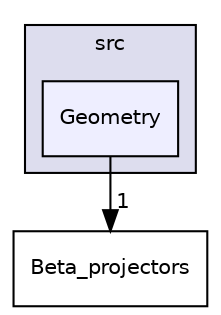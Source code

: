 digraph "Geometry" {
  compound=true
  node [ fontsize="10", fontname="Helvetica"];
  edge [ labelfontsize="10", labelfontname="Helvetica"];
  subgraph clusterdir_68267d1309a1af8e8297ef4c3efbcdba {
    graph [ bgcolor="#ddddee", pencolor="black", label="src" fontname="Helvetica", fontsize="10", URL="dir_68267d1309a1af8e8297ef4c3efbcdba.html"]
  dir_cae27912e177176a90175eee3a6288a5 [shape=box, label="Geometry", style="filled", fillcolor="#eeeeff", pencolor="black", URL="dir_cae27912e177176a90175eee3a6288a5.html"];
  }
  dir_efab0974afde82118c2e07e0e822e0df [shape=box label="Beta_projectors" URL="dir_efab0974afde82118c2e07e0e822e0df.html"];
  dir_cae27912e177176a90175eee3a6288a5->dir_efab0974afde82118c2e07e0e822e0df [headlabel="1", labeldistance=1.5 headhref="dir_000007_000004.html"];
}
